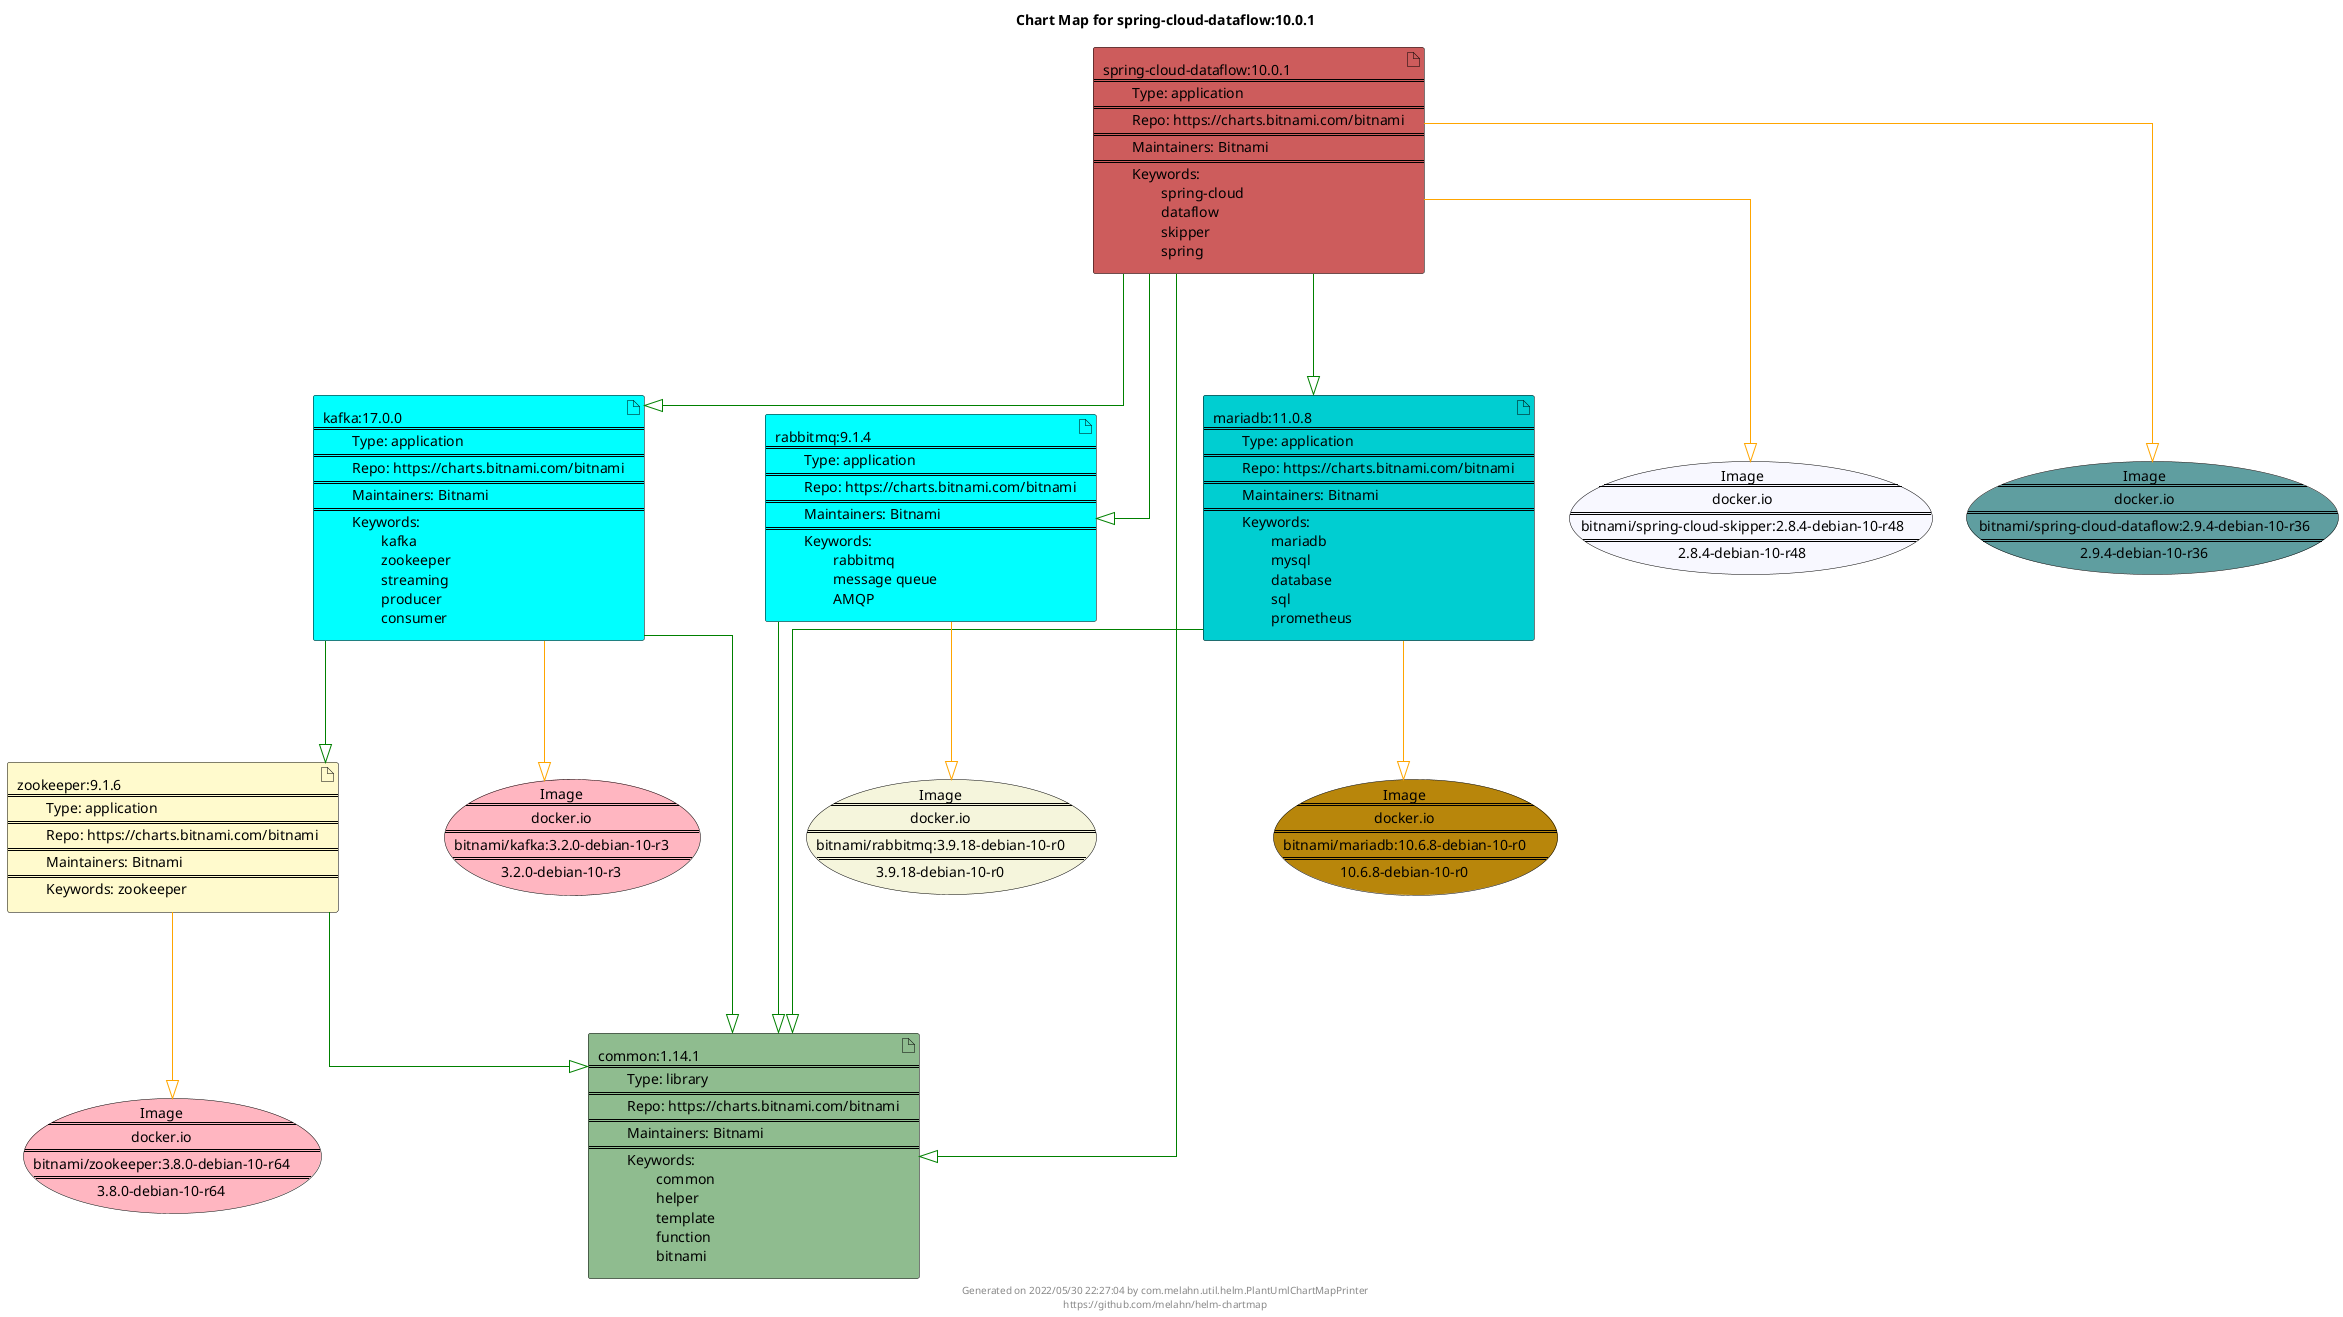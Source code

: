 @startuml
skinparam linetype ortho
skinparam backgroundColor white
skinparam usecaseBorderColor black
skinparam usecaseArrowColor LightSlateGray
skinparam artifactBorderColor black
skinparam artifactArrowColor LightSlateGray

title Chart Map for spring-cloud-dataflow:10.0.1

'There are 6 referenced Helm Charts
artifact "zookeeper:9.1.6\n====\n\tType: application\n====\n\tRepo: https://charts.bitnami.com/bitnami\n====\n\tMaintainers: Bitnami\n====\n\tKeywords: zookeeper" as zookeeper_9_1_6 #LemonChiffon
artifact "kafka:17.0.0\n====\n\tType: application\n====\n\tRepo: https://charts.bitnami.com/bitnami\n====\n\tMaintainers: Bitnami\n====\n\tKeywords: \n\t\tkafka\n\t\tzookeeper\n\t\tstreaming\n\t\tproducer\n\t\tconsumer" as kafka_17_0_0 #Aqua
artifact "rabbitmq:9.1.4\n====\n\tType: application\n====\n\tRepo: https://charts.bitnami.com/bitnami\n====\n\tMaintainers: Bitnami\n====\n\tKeywords: \n\t\trabbitmq\n\t\tmessage queue\n\t\tAMQP" as rabbitmq_9_1_4 #Aqua
artifact "common:1.14.1\n====\n\tType: library\n====\n\tRepo: https://charts.bitnami.com/bitnami\n====\n\tMaintainers: Bitnami\n====\n\tKeywords: \n\t\tcommon\n\t\thelper\n\t\ttemplate\n\t\tfunction\n\t\tbitnami" as common_1_14_1 #DarkSeaGreen
artifact "mariadb:11.0.8\n====\n\tType: application\n====\n\tRepo: https://charts.bitnami.com/bitnami\n====\n\tMaintainers: Bitnami\n====\n\tKeywords: \n\t\tmariadb\n\t\tmysql\n\t\tdatabase\n\t\tsql\n\t\tprometheus" as mariadb_11_0_8 #DarkTurquoise
artifact "spring-cloud-dataflow:10.0.1\n====\n\tType: application\n====\n\tRepo: https://charts.bitnami.com/bitnami\n====\n\tMaintainers: Bitnami\n====\n\tKeywords: \n\t\tspring-cloud\n\t\tdataflow\n\t\tskipper\n\t\tspring" as spring_cloud_dataflow_10_0_1 #IndianRed

'There are 6 referenced Docker Images
usecase "Image\n====\ndocker.io\n====\nbitnami/spring-cloud-skipper:2.8.4-debian-10-r48\n====\n2.8.4-debian-10-r48" as docker_io_bitnami_spring_cloud_skipper_2_8_4_debian_10_r48 #GhostWhite
usecase "Image\n====\ndocker.io\n====\nbitnami/zookeeper:3.8.0-debian-10-r64\n====\n3.8.0-debian-10-r64" as docker_io_bitnami_zookeeper_3_8_0_debian_10_r64 #LightPink
usecase "Image\n====\ndocker.io\n====\nbitnami/spring-cloud-dataflow:2.9.4-debian-10-r36\n====\n2.9.4-debian-10-r36" as docker_io_bitnami_spring_cloud_dataflow_2_9_4_debian_10_r36 #CadetBlue
usecase "Image\n====\ndocker.io\n====\nbitnami/mariadb:10.6.8-debian-10-r0\n====\n10.6.8-debian-10-r0" as docker_io_bitnami_mariadb_10_6_8_debian_10_r0 #DarkGoldenRod
usecase "Image\n====\ndocker.io\n====\nbitnami/rabbitmq:3.9.18-debian-10-r0\n====\n3.9.18-debian-10-r0" as docker_io_bitnami_rabbitmq_3_9_18_debian_10_r0 #Beige
usecase "Image\n====\ndocker.io\n====\nbitnami/kafka:3.2.0-debian-10-r3\n====\n3.2.0-debian-10-r3" as docker_io_bitnami_kafka_3_2_0_debian_10_r3 #LightPink

'Chart Dependencies
spring_cloud_dataflow_10_0_1--[#green]-|>kafka_17_0_0
kafka_17_0_0--[#green]-|>common_1_14_1
kafka_17_0_0--[#green]-|>zookeeper_9_1_6
zookeeper_9_1_6--[#green]-|>common_1_14_1
spring_cloud_dataflow_10_0_1--[#green]-|>mariadb_11_0_8
mariadb_11_0_8--[#green]-|>common_1_14_1
spring_cloud_dataflow_10_0_1--[#green]-|>common_1_14_1
spring_cloud_dataflow_10_0_1--[#green]-|>rabbitmq_9_1_4
rabbitmq_9_1_4--[#green]-|>common_1_14_1
zookeeper_9_1_6--[#orange]-|>docker_io_bitnami_zookeeper_3_8_0_debian_10_r64
kafka_17_0_0--[#orange]-|>docker_io_bitnami_kafka_3_2_0_debian_10_r3
rabbitmq_9_1_4--[#orange]-|>docker_io_bitnami_rabbitmq_3_9_18_debian_10_r0
mariadb_11_0_8--[#orange]-|>docker_io_bitnami_mariadb_10_6_8_debian_10_r0
spring_cloud_dataflow_10_0_1--[#orange]-|>docker_io_bitnami_spring_cloud_skipper_2_8_4_debian_10_r48
spring_cloud_dataflow_10_0_1--[#orange]-|>docker_io_bitnami_spring_cloud_dataflow_2_9_4_debian_10_r36

center footer Generated on 2022/05/30 22:27:04 by com.melahn.util.helm.PlantUmlChartMapPrinter\nhttps://github.com/melahn/helm-chartmap
@enduml
